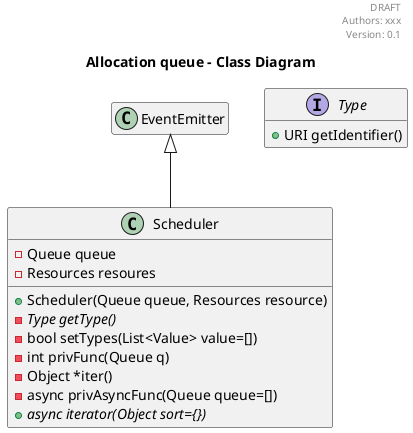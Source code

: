 @startuml

header
DRAFT
Authors: xxx
Version: 0.1
endheader

hide empty members

title Allocation queue - Class Diagram


interface Type {
    +URI getIdentifier()
}

class Scheduler {
    +Scheduler(Queue queue, Resources resource)
    -{abstract}Type getType()
    -bool setTypes(List<Value> value=[])
    -int privFunc(Queue q)
    -Object *iter()
    -async privAsyncFunc(Queue queue=[])
    +{abstract} async iterator(Object sort={})
    -Queue queue
    -Resources resoures
}


class EventEmitter
Scheduler -up-|> EventEmitter


@enduml